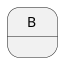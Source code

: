 {
  "sha1": "qpvy9yh8j7prabmnhbtkvk8j2wqpp48",
  "insertion": {
    "when": "2024-06-04T17:28:42.750Z",
    "url": "https://forum.plantuml.net/16821/%24tag-cannot-be-assigned-to-a-state-component",
    "user": "plantuml@gmail.com"
  }
}
@startuml
'The following code fails due to $tagA assigned to a state type component:

state "A" as a $tagA {
}

state "B" as b $tagB {
}

remove $tagA


@enduml
